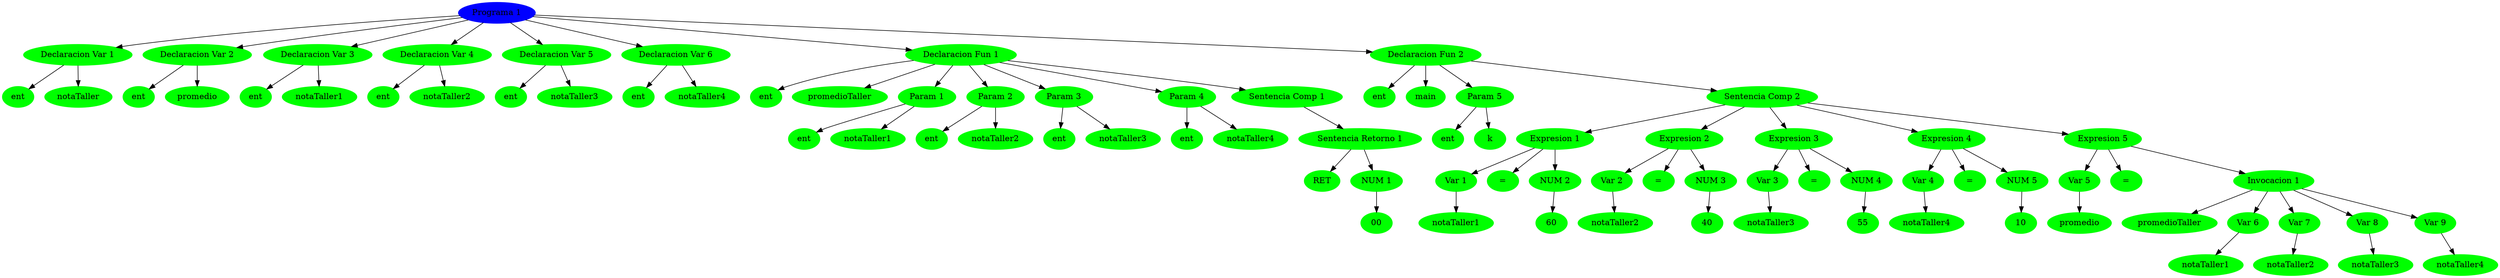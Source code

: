 digraph G { ratio = fill; node [style=filled]; 
	"Programa 1" [color="blue"] 
	"Programa 1" -> "Declaracion Var 1"
	"Declaracion Var 1"  [color="green"] 
	1 [color="green"]
	1 [label="ent"]
	"Declaracion Var 1" -> 1
	"Declaracion Var 1"  [color="green"] 
	2 [color="green"]
	2 [label="notaTaller"]
	"Declaracion Var 1" -> 2
	"Programa 1" -> "Declaracion Var 2"
	"Declaracion Var 2"  [color="green"] 
	3 [color="green"]
	3 [label="ent"]
	"Declaracion Var 2" -> 3
	"Declaracion Var 2"  [color="green"] 
	4 [color="green"]
	4 [label="promedio"]
	"Declaracion Var 2" -> 4
	"Programa 1" -> "Declaracion Var 3"
	"Declaracion Var 3"  [color="green"] 
	5 [color="green"]
	5 [label="ent"]
	"Declaracion Var 3" -> 5
	"Declaracion Var 3"  [color="green"] 
	6 [color="green"]
	6 [label="notaTaller1"]
	"Declaracion Var 3" -> 6
	"Programa 1" -> "Declaracion Var 4"
	"Declaracion Var 4"  [color="green"] 
	7 [color="green"]
	7 [label="ent"]
	"Declaracion Var 4" -> 7
	"Declaracion Var 4"  [color="green"] 
	8 [color="green"]
	8 [label="notaTaller2"]
	"Declaracion Var 4" -> 8
	"Programa 1" -> "Declaracion Var 5"
	"Declaracion Var 5"  [color="green"] 
	9 [color="green"]
	9 [label="ent"]
	"Declaracion Var 5" -> 9
	"Declaracion Var 5"  [color="green"] 
	10 [color="green"]
	10 [label="notaTaller3"]
	"Declaracion Var 5" -> 10
	"Programa 1" -> "Declaracion Var 6"
	"Declaracion Var 6"  [color="green"] 
	11 [color="green"]
	11 [label="ent"]
	"Declaracion Var 6" -> 11
	"Declaracion Var 6"  [color="green"] 
	12 [color="green"]
	12 [label="notaTaller4"]
	"Declaracion Var 6" -> 12
	"Programa 1" -> "Declaracion Fun 1"
	"Declaracion Fun 1"  [color="green"] 
	13 [color="green"]
	13 [label="ent"]
	"Declaracion Fun 1" -> 13
	"Declaracion Fun 1"  [color="green"] 
	14 [color="green"]
	14 [label="promedioTaller"]
	"Declaracion Fun 1" -> 14
	"Declaracion Fun 1" -> "Param 1"
	"Param 1"  [color="green"] 
	15 [color="green"]
	15 [label="ent"]
	"Param 1" -> 15
	"Param 1"  [color="green"] 
	16 [color="green"]
	16 [label="notaTaller1"]
	"Param 1" -> 16
	"Declaracion Fun 1" -> "Param 2"
	"Param 2"  [color="green"] 
	17 [color="green"]
	17 [label="ent"]
	"Param 2" -> 17
	"Param 2"  [color="green"] 
	18 [color="green"]
	18 [label="notaTaller2"]
	"Param 2" -> 18
	"Declaracion Fun 1" -> "Param 3"
	"Param 3"  [color="green"] 
	19 [color="green"]
	19 [label="ent"]
	"Param 3" -> 19
	"Param 3"  [color="green"] 
	20 [color="green"]
	20 [label="notaTaller3"]
	"Param 3" -> 20
	"Declaracion Fun 1" -> "Param 4"
	"Param 4"  [color="green"] 
	21 [color="green"]
	21 [label="ent"]
	"Param 4" -> 21
	"Param 4"  [color="green"] 
	22 [color="green"]
	22 [label="notaTaller4"]
	"Param 4" -> 22
	"Declaracion Fun 1" -> "Sentencia Comp 1"
	"Sentencia Comp 1"  [color="green"] 
	"Sentencia Comp 1"  [color="green"] 
	"Sentencia Comp 1" -> "Sentencia Retorno 1"
	"Sentencia Retorno 1"  [color="green"] 
	23 [color="green"]
	23 [label="RET"]
	"Sentencia Retorno 1" -> 23
	"Sentencia Retorno 1" -> "NUM 1"
	"NUM 1"  [color="green"] 
	24 [color="green"]
	24 [label="00"]
	"NUM 1" -> 24
	"Programa 1" -> "Declaracion Fun 2"
	"Declaracion Fun 2"  [color="green"] 
	25 [color="green"]
	25 [label="ent"]
	"Declaracion Fun 2" -> 25
	"Declaracion Fun 2"  [color="green"] 
	26 [color="green"]
	26 [label="main"]
	"Declaracion Fun 2" -> 26
	"Declaracion Fun 2" -> "Param 5"
	"Param 5"  [color="green"] 
	27 [color="green"]
	27 [label="ent"]
	"Param 5" -> 27
	"Param 5"  [color="green"] 
	28 [color="green"]
	28 [label="k"]
	"Param 5" -> 28
	"Declaracion Fun 2" -> "Sentencia Comp 2"
	"Sentencia Comp 2"  [color="green"] 
	"Sentencia Comp 2"  [color="green"] 
	"Sentencia Comp 2" -> "Expresion 1"
	"Expresion 1" -> "Var 1"
	"Var 1"  [color="green"] 
	29 [color="green"]
	29 [label="notaTaller1"]
	"Var 1" -> 29
	"Expresion 1"  [color="green"] 
	30 [color="green"]
	30 [label="="]
	"Expresion 1" -> 30
	"Expresion 1" -> "NUM 2"
	"NUM 2"  [color="green"] 
	31 [color="green"]
	31 [label="60"]
	"NUM 2" -> 31
	"Sentencia Comp 2" -> "Expresion 2"
	"Expresion 2" -> "Var 2"
	"Var 2"  [color="green"] 
	32 [color="green"]
	32 [label="notaTaller2"]
	"Var 2" -> 32
	"Expresion 2"  [color="green"] 
	33 [color="green"]
	33 [label="="]
	"Expresion 2" -> 33
	"Expresion 2" -> "NUM 3"
	"NUM 3"  [color="green"] 
	34 [color="green"]
	34 [label="40"]
	"NUM 3" -> 34
	"Sentencia Comp 2" -> "Expresion 3"
	"Expresion 3" -> "Var 3"
	"Var 3"  [color="green"] 
	35 [color="green"]
	35 [label="notaTaller3"]
	"Var 3" -> 35
	"Expresion 3"  [color="green"] 
	36 [color="green"]
	36 [label="="]
	"Expresion 3" -> 36
	"Expresion 3" -> "NUM 4"
	"NUM 4"  [color="green"] 
	37 [color="green"]
	37 [label="55"]
	"NUM 4" -> 37
	"Sentencia Comp 2" -> "Expresion 4"
	"Expresion 4" -> "Var 4"
	"Var 4"  [color="green"] 
	38 [color="green"]
	38 [label="notaTaller4"]
	"Var 4" -> 38
	"Expresion 4"  [color="green"] 
	39 [color="green"]
	39 [label="="]
	"Expresion 4" -> 39
	"Expresion 4" -> "NUM 5"
	"NUM 5"  [color="green"] 
	40 [color="green"]
	40 [label="10"]
	"NUM 5" -> 40
	"Sentencia Comp 2" -> "Expresion 5"
	"Expresion 5" -> "Var 5"
	"Var 5"  [color="green"] 
	41 [color="green"]
	41 [label="promedio"]
	"Var 5" -> 41
	"Expresion 5"  [color="green"] 
	42 [color="green"]
	42 [label="="]
	"Expresion 5" -> 42
	"Expresion 5" -> "Invocacion 1"
	"Invocacion 1"  [color="green"] 
	43 [color="green"]
	43 [label="promedioTaller"]
	"Invocacion 1" -> 43
	"Invocacion 1" -> "Var 6"
	"Var 6"  [color="green"] 
	44 [color="green"]
	44 [label="notaTaller1"]
	"Var 6" -> 44
	"Invocacion 1" -> "Var 7"
	"Var 7"  [color="green"] 
	45 [color="green"]
	45 [label="notaTaller2"]
	"Var 7" -> 45
	"Invocacion 1" -> "Var 8"
	"Var 8"  [color="green"] 
	46 [color="green"]
	46 [label="notaTaller3"]
	"Var 8" -> 46
	"Invocacion 1" -> "Var 9"
	"Var 9"  [color="green"] 
	47 [color="green"]
	47 [label="notaTaller4"]
	"Var 9" -> 47
}